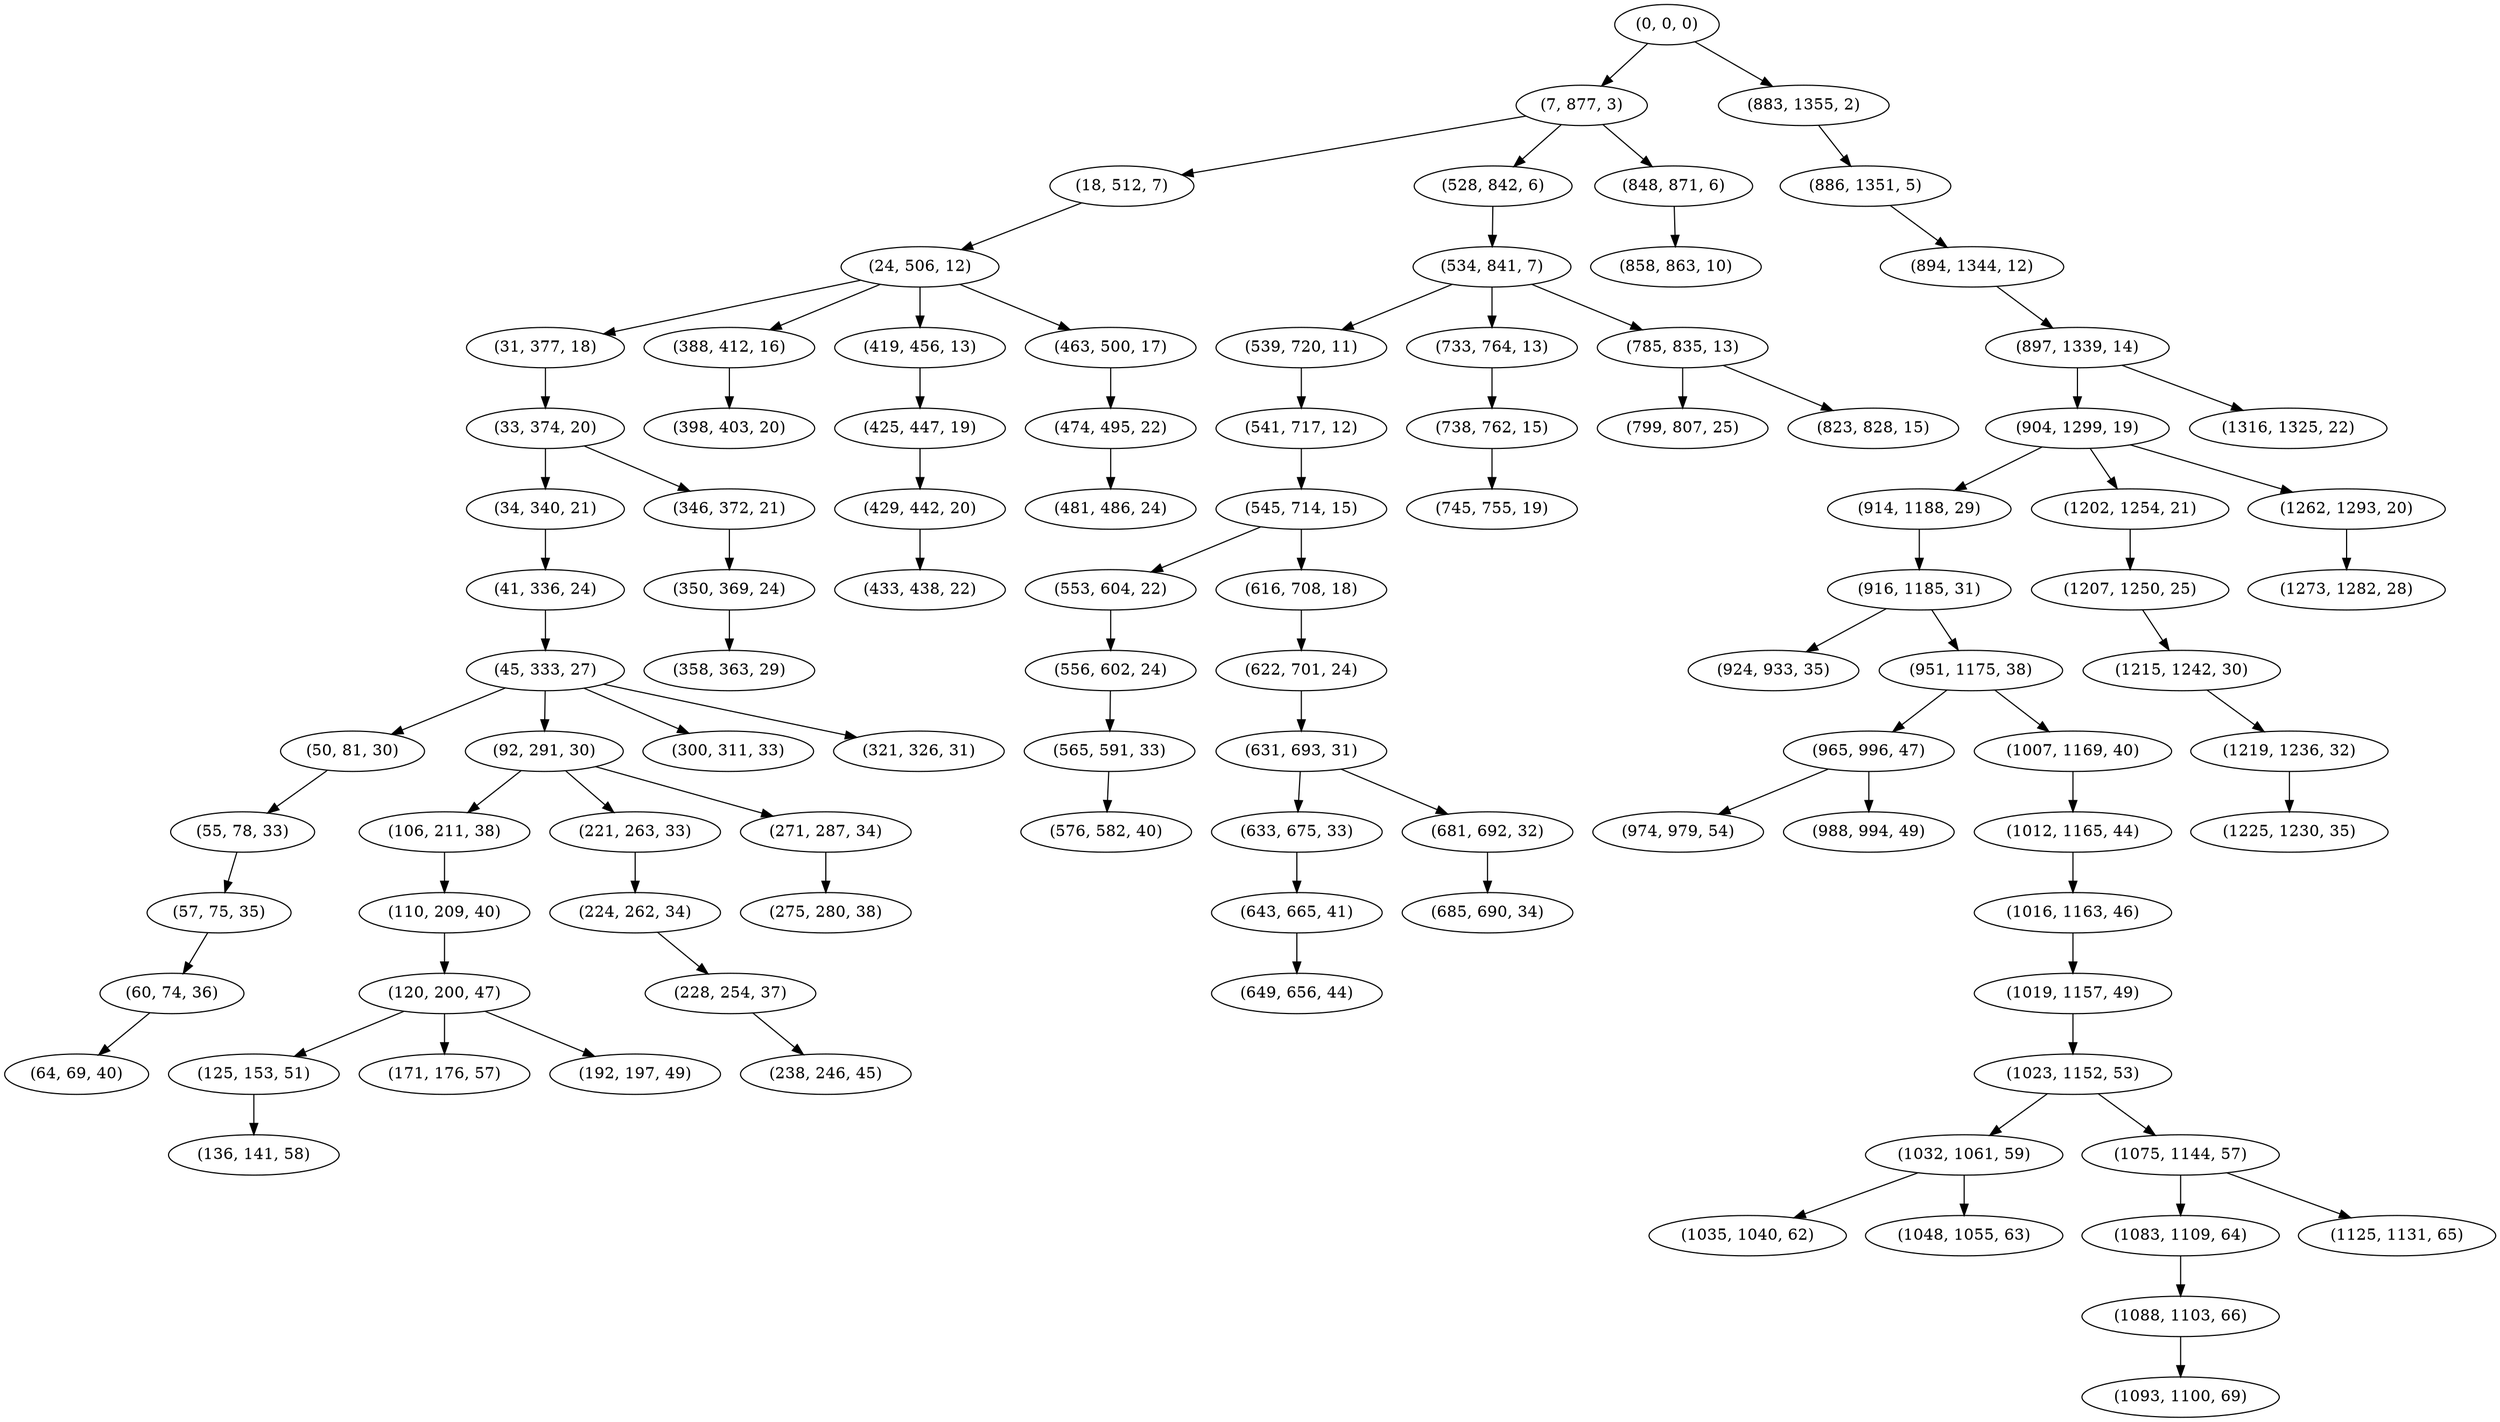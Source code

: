 digraph tree {
    "(0, 0, 0)";
    "(7, 877, 3)";
    "(18, 512, 7)";
    "(24, 506, 12)";
    "(31, 377, 18)";
    "(33, 374, 20)";
    "(34, 340, 21)";
    "(41, 336, 24)";
    "(45, 333, 27)";
    "(50, 81, 30)";
    "(55, 78, 33)";
    "(57, 75, 35)";
    "(60, 74, 36)";
    "(64, 69, 40)";
    "(92, 291, 30)";
    "(106, 211, 38)";
    "(110, 209, 40)";
    "(120, 200, 47)";
    "(125, 153, 51)";
    "(136, 141, 58)";
    "(171, 176, 57)";
    "(192, 197, 49)";
    "(221, 263, 33)";
    "(224, 262, 34)";
    "(228, 254, 37)";
    "(238, 246, 45)";
    "(271, 287, 34)";
    "(275, 280, 38)";
    "(300, 311, 33)";
    "(321, 326, 31)";
    "(346, 372, 21)";
    "(350, 369, 24)";
    "(358, 363, 29)";
    "(388, 412, 16)";
    "(398, 403, 20)";
    "(419, 456, 13)";
    "(425, 447, 19)";
    "(429, 442, 20)";
    "(433, 438, 22)";
    "(463, 500, 17)";
    "(474, 495, 22)";
    "(481, 486, 24)";
    "(528, 842, 6)";
    "(534, 841, 7)";
    "(539, 720, 11)";
    "(541, 717, 12)";
    "(545, 714, 15)";
    "(553, 604, 22)";
    "(556, 602, 24)";
    "(565, 591, 33)";
    "(576, 582, 40)";
    "(616, 708, 18)";
    "(622, 701, 24)";
    "(631, 693, 31)";
    "(633, 675, 33)";
    "(643, 665, 41)";
    "(649, 656, 44)";
    "(681, 692, 32)";
    "(685, 690, 34)";
    "(733, 764, 13)";
    "(738, 762, 15)";
    "(745, 755, 19)";
    "(785, 835, 13)";
    "(799, 807, 25)";
    "(823, 828, 15)";
    "(848, 871, 6)";
    "(858, 863, 10)";
    "(883, 1355, 2)";
    "(886, 1351, 5)";
    "(894, 1344, 12)";
    "(897, 1339, 14)";
    "(904, 1299, 19)";
    "(914, 1188, 29)";
    "(916, 1185, 31)";
    "(924, 933, 35)";
    "(951, 1175, 38)";
    "(965, 996, 47)";
    "(974, 979, 54)";
    "(988, 994, 49)";
    "(1007, 1169, 40)";
    "(1012, 1165, 44)";
    "(1016, 1163, 46)";
    "(1019, 1157, 49)";
    "(1023, 1152, 53)";
    "(1032, 1061, 59)";
    "(1035, 1040, 62)";
    "(1048, 1055, 63)";
    "(1075, 1144, 57)";
    "(1083, 1109, 64)";
    "(1088, 1103, 66)";
    "(1093, 1100, 69)";
    "(1125, 1131, 65)";
    "(1202, 1254, 21)";
    "(1207, 1250, 25)";
    "(1215, 1242, 30)";
    "(1219, 1236, 32)";
    "(1225, 1230, 35)";
    "(1262, 1293, 20)";
    "(1273, 1282, 28)";
    "(1316, 1325, 22)";
    "(0, 0, 0)" -> "(7, 877, 3)";
    "(0, 0, 0)" -> "(883, 1355, 2)";
    "(7, 877, 3)" -> "(18, 512, 7)";
    "(7, 877, 3)" -> "(528, 842, 6)";
    "(7, 877, 3)" -> "(848, 871, 6)";
    "(18, 512, 7)" -> "(24, 506, 12)";
    "(24, 506, 12)" -> "(31, 377, 18)";
    "(24, 506, 12)" -> "(388, 412, 16)";
    "(24, 506, 12)" -> "(419, 456, 13)";
    "(24, 506, 12)" -> "(463, 500, 17)";
    "(31, 377, 18)" -> "(33, 374, 20)";
    "(33, 374, 20)" -> "(34, 340, 21)";
    "(33, 374, 20)" -> "(346, 372, 21)";
    "(34, 340, 21)" -> "(41, 336, 24)";
    "(41, 336, 24)" -> "(45, 333, 27)";
    "(45, 333, 27)" -> "(50, 81, 30)";
    "(45, 333, 27)" -> "(92, 291, 30)";
    "(45, 333, 27)" -> "(300, 311, 33)";
    "(45, 333, 27)" -> "(321, 326, 31)";
    "(50, 81, 30)" -> "(55, 78, 33)";
    "(55, 78, 33)" -> "(57, 75, 35)";
    "(57, 75, 35)" -> "(60, 74, 36)";
    "(60, 74, 36)" -> "(64, 69, 40)";
    "(92, 291, 30)" -> "(106, 211, 38)";
    "(92, 291, 30)" -> "(221, 263, 33)";
    "(92, 291, 30)" -> "(271, 287, 34)";
    "(106, 211, 38)" -> "(110, 209, 40)";
    "(110, 209, 40)" -> "(120, 200, 47)";
    "(120, 200, 47)" -> "(125, 153, 51)";
    "(120, 200, 47)" -> "(171, 176, 57)";
    "(120, 200, 47)" -> "(192, 197, 49)";
    "(125, 153, 51)" -> "(136, 141, 58)";
    "(221, 263, 33)" -> "(224, 262, 34)";
    "(224, 262, 34)" -> "(228, 254, 37)";
    "(228, 254, 37)" -> "(238, 246, 45)";
    "(271, 287, 34)" -> "(275, 280, 38)";
    "(346, 372, 21)" -> "(350, 369, 24)";
    "(350, 369, 24)" -> "(358, 363, 29)";
    "(388, 412, 16)" -> "(398, 403, 20)";
    "(419, 456, 13)" -> "(425, 447, 19)";
    "(425, 447, 19)" -> "(429, 442, 20)";
    "(429, 442, 20)" -> "(433, 438, 22)";
    "(463, 500, 17)" -> "(474, 495, 22)";
    "(474, 495, 22)" -> "(481, 486, 24)";
    "(528, 842, 6)" -> "(534, 841, 7)";
    "(534, 841, 7)" -> "(539, 720, 11)";
    "(534, 841, 7)" -> "(733, 764, 13)";
    "(534, 841, 7)" -> "(785, 835, 13)";
    "(539, 720, 11)" -> "(541, 717, 12)";
    "(541, 717, 12)" -> "(545, 714, 15)";
    "(545, 714, 15)" -> "(553, 604, 22)";
    "(545, 714, 15)" -> "(616, 708, 18)";
    "(553, 604, 22)" -> "(556, 602, 24)";
    "(556, 602, 24)" -> "(565, 591, 33)";
    "(565, 591, 33)" -> "(576, 582, 40)";
    "(616, 708, 18)" -> "(622, 701, 24)";
    "(622, 701, 24)" -> "(631, 693, 31)";
    "(631, 693, 31)" -> "(633, 675, 33)";
    "(631, 693, 31)" -> "(681, 692, 32)";
    "(633, 675, 33)" -> "(643, 665, 41)";
    "(643, 665, 41)" -> "(649, 656, 44)";
    "(681, 692, 32)" -> "(685, 690, 34)";
    "(733, 764, 13)" -> "(738, 762, 15)";
    "(738, 762, 15)" -> "(745, 755, 19)";
    "(785, 835, 13)" -> "(799, 807, 25)";
    "(785, 835, 13)" -> "(823, 828, 15)";
    "(848, 871, 6)" -> "(858, 863, 10)";
    "(883, 1355, 2)" -> "(886, 1351, 5)";
    "(886, 1351, 5)" -> "(894, 1344, 12)";
    "(894, 1344, 12)" -> "(897, 1339, 14)";
    "(897, 1339, 14)" -> "(904, 1299, 19)";
    "(897, 1339, 14)" -> "(1316, 1325, 22)";
    "(904, 1299, 19)" -> "(914, 1188, 29)";
    "(904, 1299, 19)" -> "(1202, 1254, 21)";
    "(904, 1299, 19)" -> "(1262, 1293, 20)";
    "(914, 1188, 29)" -> "(916, 1185, 31)";
    "(916, 1185, 31)" -> "(924, 933, 35)";
    "(916, 1185, 31)" -> "(951, 1175, 38)";
    "(951, 1175, 38)" -> "(965, 996, 47)";
    "(951, 1175, 38)" -> "(1007, 1169, 40)";
    "(965, 996, 47)" -> "(974, 979, 54)";
    "(965, 996, 47)" -> "(988, 994, 49)";
    "(1007, 1169, 40)" -> "(1012, 1165, 44)";
    "(1012, 1165, 44)" -> "(1016, 1163, 46)";
    "(1016, 1163, 46)" -> "(1019, 1157, 49)";
    "(1019, 1157, 49)" -> "(1023, 1152, 53)";
    "(1023, 1152, 53)" -> "(1032, 1061, 59)";
    "(1023, 1152, 53)" -> "(1075, 1144, 57)";
    "(1032, 1061, 59)" -> "(1035, 1040, 62)";
    "(1032, 1061, 59)" -> "(1048, 1055, 63)";
    "(1075, 1144, 57)" -> "(1083, 1109, 64)";
    "(1075, 1144, 57)" -> "(1125, 1131, 65)";
    "(1083, 1109, 64)" -> "(1088, 1103, 66)";
    "(1088, 1103, 66)" -> "(1093, 1100, 69)";
    "(1202, 1254, 21)" -> "(1207, 1250, 25)";
    "(1207, 1250, 25)" -> "(1215, 1242, 30)";
    "(1215, 1242, 30)" -> "(1219, 1236, 32)";
    "(1219, 1236, 32)" -> "(1225, 1230, 35)";
    "(1262, 1293, 20)" -> "(1273, 1282, 28)";
}
